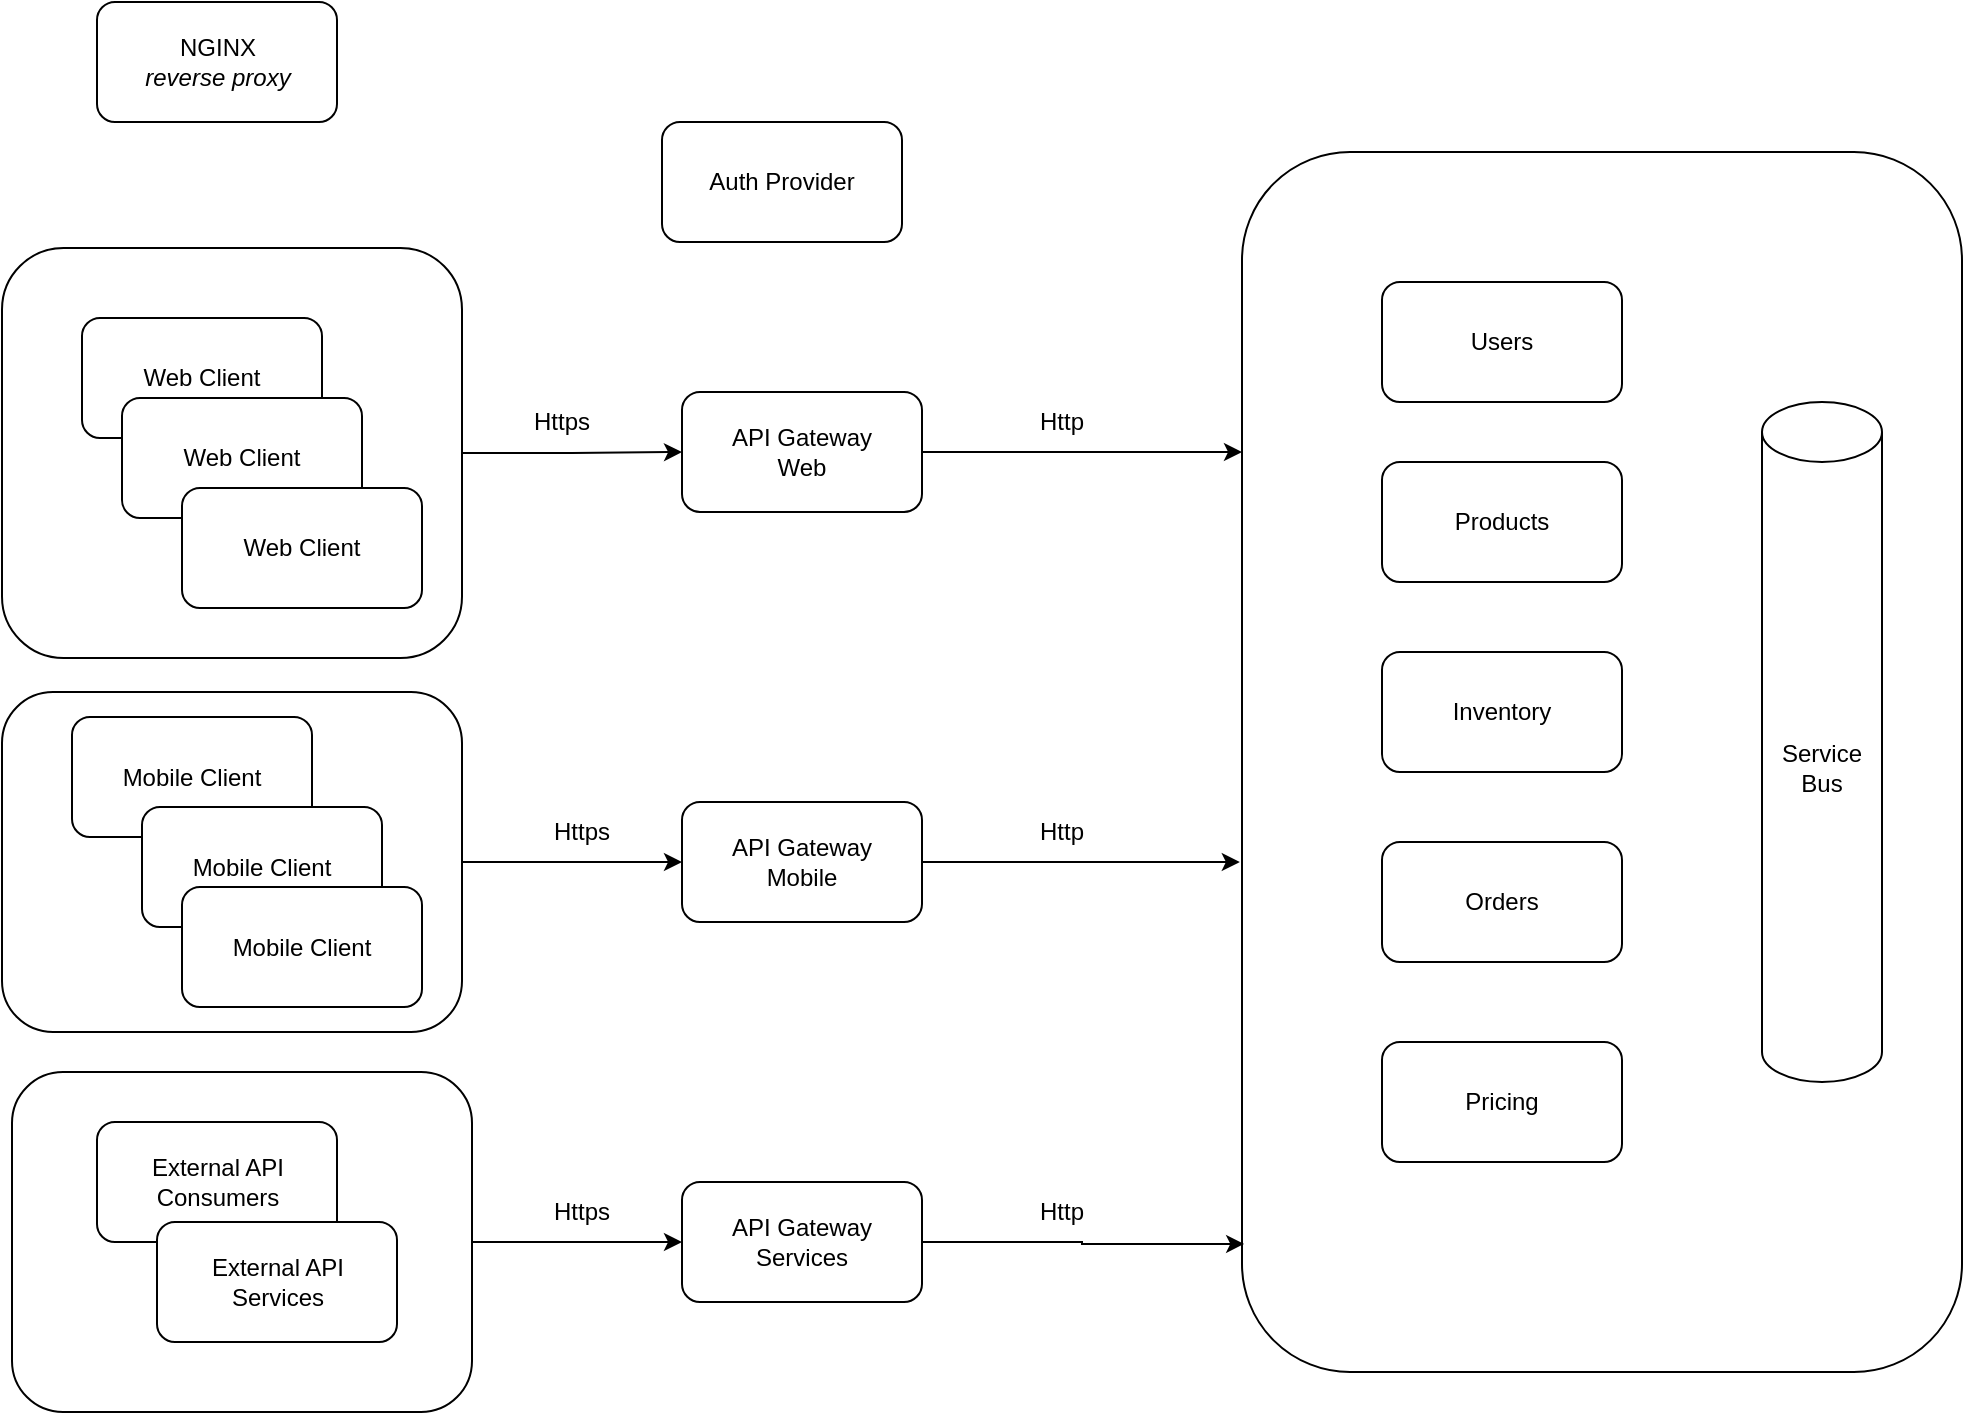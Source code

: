<mxfile version="21.2.1" type="device">
  <diagram name="conceptual" id="Ju2gXb9DxSn3Q_0XQ334">
    <mxGraphModel dx="1234" dy="1239" grid="1" gridSize="10" guides="1" tooltips="1" connect="1" arrows="1" fold="1" page="1" pageScale="1" pageWidth="1169" pageHeight="827" math="0" shadow="0">
      <root>
        <mxCell id="0" />
        <mxCell id="1" parent="0" />
        <mxCell id="wxDqbPXc1TGEe4jq3rYZ-43" style="edgeStyle=orthogonalEdgeStyle;rounded=0;orthogonalLoop=1;jettySize=auto;html=1;entryX=0;entryY=0.5;entryDx=0;entryDy=0;" edge="1" parent="1" source="wxDqbPXc1TGEe4jq3rYZ-41" target="wxDqbPXc1TGEe4jq3rYZ-39">
          <mxGeometry relative="1" as="geometry" />
        </mxCell>
        <mxCell id="wxDqbPXc1TGEe4jq3rYZ-41" value="" style="rounded=1;whiteSpace=wrap;html=1;" vertex="1" parent="1">
          <mxGeometry x="145" y="580" width="230" height="170" as="geometry" />
        </mxCell>
        <mxCell id="wxDqbPXc1TGEe4jq3rYZ-37" style="edgeStyle=orthogonalEdgeStyle;rounded=0;orthogonalLoop=1;jettySize=auto;html=1;" edge="1" parent="1" source="wxDqbPXc1TGEe4jq3rYZ-36" target="wxDqbPXc1TGEe4jq3rYZ-15">
          <mxGeometry relative="1" as="geometry" />
        </mxCell>
        <mxCell id="wxDqbPXc1TGEe4jq3rYZ-36" value="" style="rounded=1;whiteSpace=wrap;html=1;" vertex="1" parent="1">
          <mxGeometry x="140" y="390" width="230" height="170" as="geometry" />
        </mxCell>
        <mxCell id="wxDqbPXc1TGEe4jq3rYZ-33" style="edgeStyle=orthogonalEdgeStyle;rounded=0;orthogonalLoop=1;jettySize=auto;html=1;entryX=0;entryY=0.5;entryDx=0;entryDy=0;" edge="1" parent="1" source="wxDqbPXc1TGEe4jq3rYZ-32" target="wxDqbPXc1TGEe4jq3rYZ-13">
          <mxGeometry relative="1" as="geometry" />
        </mxCell>
        <mxCell id="wxDqbPXc1TGEe4jq3rYZ-32" value="" style="rounded=1;whiteSpace=wrap;html=1;" vertex="1" parent="1">
          <mxGeometry x="140" y="168" width="230" height="205" as="geometry" />
        </mxCell>
        <mxCell id="wxDqbPXc1TGEe4jq3rYZ-24" value="" style="rounded=1;whiteSpace=wrap;html=1;" vertex="1" parent="1">
          <mxGeometry x="760" y="120" width="360" height="610" as="geometry" />
        </mxCell>
        <mxCell id="wxDqbPXc1TGEe4jq3rYZ-1" value="NGINX&lt;br&gt;&lt;i&gt;reverse proxy&lt;/i&gt;" style="rounded=1;whiteSpace=wrap;html=1;" vertex="1" parent="1">
          <mxGeometry x="187.5" y="45" width="120" height="60" as="geometry" />
        </mxCell>
        <mxCell id="wxDqbPXc1TGEe4jq3rYZ-2" value="Web Client" style="rounded=1;whiteSpace=wrap;html=1;" vertex="1" parent="1">
          <mxGeometry x="180" y="203" width="120" height="60" as="geometry" />
        </mxCell>
        <mxCell id="wxDqbPXc1TGEe4jq3rYZ-4" value="Mobile Client" style="rounded=1;whiteSpace=wrap;html=1;" vertex="1" parent="1">
          <mxGeometry x="175" y="402.5" width="120" height="60" as="geometry" />
        </mxCell>
        <mxCell id="wxDqbPXc1TGEe4jq3rYZ-8" value="Users" style="rounded=1;whiteSpace=wrap;html=1;" vertex="1" parent="1">
          <mxGeometry x="830" y="185" width="120" height="60" as="geometry" />
        </mxCell>
        <mxCell id="wxDqbPXc1TGEe4jq3rYZ-9" value="Products" style="rounded=1;whiteSpace=wrap;html=1;" vertex="1" parent="1">
          <mxGeometry x="830" y="275" width="120" height="60" as="geometry" />
        </mxCell>
        <mxCell id="wxDqbPXc1TGEe4jq3rYZ-10" value="Inventory" style="rounded=1;whiteSpace=wrap;html=1;" vertex="1" parent="1">
          <mxGeometry x="830" y="370" width="120" height="60" as="geometry" />
        </mxCell>
        <mxCell id="wxDqbPXc1TGEe4jq3rYZ-11" value="Orders" style="rounded=1;whiteSpace=wrap;html=1;" vertex="1" parent="1">
          <mxGeometry x="830" y="465" width="120" height="60" as="geometry" />
        </mxCell>
        <mxCell id="wxDqbPXc1TGEe4jq3rYZ-12" value="Service Bus" style="shape=cylinder3;whiteSpace=wrap;html=1;boundedLbl=1;backgroundOutline=1;size=15;" vertex="1" parent="1">
          <mxGeometry x="1020" y="245" width="60" height="340" as="geometry" />
        </mxCell>
        <mxCell id="wxDqbPXc1TGEe4jq3rYZ-25" style="edgeStyle=orthogonalEdgeStyle;rounded=0;orthogonalLoop=1;jettySize=auto;html=1;" edge="1" parent="1" source="wxDqbPXc1TGEe4jq3rYZ-13">
          <mxGeometry relative="1" as="geometry">
            <mxPoint x="760" y="270" as="targetPoint" />
          </mxGeometry>
        </mxCell>
        <mxCell id="wxDqbPXc1TGEe4jq3rYZ-13" value="API Gateway&lt;br&gt;Web" style="rounded=1;whiteSpace=wrap;html=1;" vertex="1" parent="1">
          <mxGeometry x="480" y="240" width="120" height="60" as="geometry" />
        </mxCell>
        <mxCell id="wxDqbPXc1TGEe4jq3rYZ-14" value="Auth Provider" style="rounded=1;whiteSpace=wrap;html=1;" vertex="1" parent="1">
          <mxGeometry x="470" y="105" width="120" height="60" as="geometry" />
        </mxCell>
        <mxCell id="wxDqbPXc1TGEe4jq3rYZ-27" style="edgeStyle=orthogonalEdgeStyle;rounded=0;orthogonalLoop=1;jettySize=auto;html=1;entryX=-0.003;entryY=0.582;entryDx=0;entryDy=0;entryPerimeter=0;" edge="1" parent="1" source="wxDqbPXc1TGEe4jq3rYZ-15" target="wxDqbPXc1TGEe4jq3rYZ-24">
          <mxGeometry relative="1" as="geometry">
            <mxPoint x="760" y="430" as="targetPoint" />
          </mxGeometry>
        </mxCell>
        <mxCell id="wxDqbPXc1TGEe4jq3rYZ-15" value="API Gateway&lt;br&gt;Mobile" style="rounded=1;whiteSpace=wrap;html=1;" vertex="1" parent="1">
          <mxGeometry x="480" y="445" width="120" height="60" as="geometry" />
        </mxCell>
        <mxCell id="wxDqbPXc1TGEe4jq3rYZ-16" value="External API Consumers" style="rounded=1;whiteSpace=wrap;html=1;" vertex="1" parent="1">
          <mxGeometry x="187.5" y="605" width="120" height="60" as="geometry" />
        </mxCell>
        <mxCell id="wxDqbPXc1TGEe4jq3rYZ-17" value="External API &lt;br&gt;Services" style="rounded=1;whiteSpace=wrap;html=1;" vertex="1" parent="1">
          <mxGeometry x="217.5" y="655" width="120" height="60" as="geometry" />
        </mxCell>
        <mxCell id="wxDqbPXc1TGEe4jq3rYZ-18" value="Pricing" style="rounded=1;whiteSpace=wrap;html=1;" vertex="1" parent="1">
          <mxGeometry x="830" y="565" width="120" height="60" as="geometry" />
        </mxCell>
        <mxCell id="wxDqbPXc1TGEe4jq3rYZ-21" value="Http" style="text;html=1;strokeColor=none;fillColor=none;align=center;verticalAlign=middle;whiteSpace=wrap;rounded=0;" vertex="1" parent="1">
          <mxGeometry x="640" y="240" width="60" height="30" as="geometry" />
        </mxCell>
        <mxCell id="wxDqbPXc1TGEe4jq3rYZ-22" value="Http" style="text;html=1;strokeColor=none;fillColor=none;align=center;verticalAlign=middle;whiteSpace=wrap;rounded=0;" vertex="1" parent="1">
          <mxGeometry x="640" y="445" width="60" height="30" as="geometry" />
        </mxCell>
        <mxCell id="wxDqbPXc1TGEe4jq3rYZ-23" value="Https" style="text;html=1;strokeColor=none;fillColor=none;align=center;verticalAlign=middle;whiteSpace=wrap;rounded=0;" vertex="1" parent="1">
          <mxGeometry x="390" y="240" width="60" height="30" as="geometry" />
        </mxCell>
        <mxCell id="wxDqbPXc1TGEe4jq3rYZ-28" style="edgeStyle=orthogonalEdgeStyle;rounded=0;orthogonalLoop=1;jettySize=auto;html=1;exitX=0.5;exitY=1;exitDx=0;exitDy=0;" edge="1" parent="1" source="wxDqbPXc1TGEe4jq3rYZ-21" target="wxDqbPXc1TGEe4jq3rYZ-21">
          <mxGeometry relative="1" as="geometry" />
        </mxCell>
        <mxCell id="wxDqbPXc1TGEe4jq3rYZ-30" value="Web Client" style="rounded=1;whiteSpace=wrap;html=1;" vertex="1" parent="1">
          <mxGeometry x="200" y="243" width="120" height="60" as="geometry" />
        </mxCell>
        <mxCell id="wxDqbPXc1TGEe4jq3rYZ-31" value="Web Client" style="rounded=1;whiteSpace=wrap;html=1;" vertex="1" parent="1">
          <mxGeometry x="230" y="288" width="120" height="60" as="geometry" />
        </mxCell>
        <mxCell id="wxDqbPXc1TGEe4jq3rYZ-34" value="Mobile Client" style="rounded=1;whiteSpace=wrap;html=1;" vertex="1" parent="1">
          <mxGeometry x="210" y="447.5" width="120" height="60" as="geometry" />
        </mxCell>
        <mxCell id="wxDqbPXc1TGEe4jq3rYZ-35" value="Mobile Client" style="rounded=1;whiteSpace=wrap;html=1;" vertex="1" parent="1">
          <mxGeometry x="230" y="487.5" width="120" height="60" as="geometry" />
        </mxCell>
        <mxCell id="wxDqbPXc1TGEe4jq3rYZ-38" value="Https" style="text;html=1;strokeColor=none;fillColor=none;align=center;verticalAlign=middle;whiteSpace=wrap;rounded=0;" vertex="1" parent="1">
          <mxGeometry x="400" y="445" width="60" height="30" as="geometry" />
        </mxCell>
        <mxCell id="wxDqbPXc1TGEe4jq3rYZ-40" style="edgeStyle=orthogonalEdgeStyle;rounded=0;orthogonalLoop=1;jettySize=auto;html=1;entryX=0.003;entryY=0.895;entryDx=0;entryDy=0;entryPerimeter=0;" edge="1" parent="1" source="wxDqbPXc1TGEe4jq3rYZ-39" target="wxDqbPXc1TGEe4jq3rYZ-24">
          <mxGeometry relative="1" as="geometry" />
        </mxCell>
        <mxCell id="wxDqbPXc1TGEe4jq3rYZ-39" value="API Gateway&lt;br&gt;Services" style="rounded=1;whiteSpace=wrap;html=1;" vertex="1" parent="1">
          <mxGeometry x="480" y="635" width="120" height="60" as="geometry" />
        </mxCell>
        <mxCell id="wxDqbPXc1TGEe4jq3rYZ-44" value="Https" style="text;html=1;strokeColor=none;fillColor=none;align=center;verticalAlign=middle;whiteSpace=wrap;rounded=0;" vertex="1" parent="1">
          <mxGeometry x="400" y="635" width="60" height="30" as="geometry" />
        </mxCell>
        <mxCell id="wxDqbPXc1TGEe4jq3rYZ-45" value="Http" style="text;html=1;strokeColor=none;fillColor=none;align=center;verticalAlign=middle;whiteSpace=wrap;rounded=0;" vertex="1" parent="1">
          <mxGeometry x="640" y="635" width="60" height="30" as="geometry" />
        </mxCell>
      </root>
    </mxGraphModel>
  </diagram>
</mxfile>
